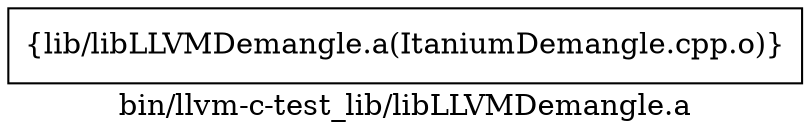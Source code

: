 digraph "bin/llvm-c-test_lib/libLLVMDemangle.a" {
	label="bin/llvm-c-test_lib/libLLVMDemangle.a";
	rankdir=LR;

	Node0x5613f580ea88 [shape=record,shape=box,group=0,label="{lib/libLLVMDemangle.a(ItaniumDemangle.cpp.o)}"];
}
